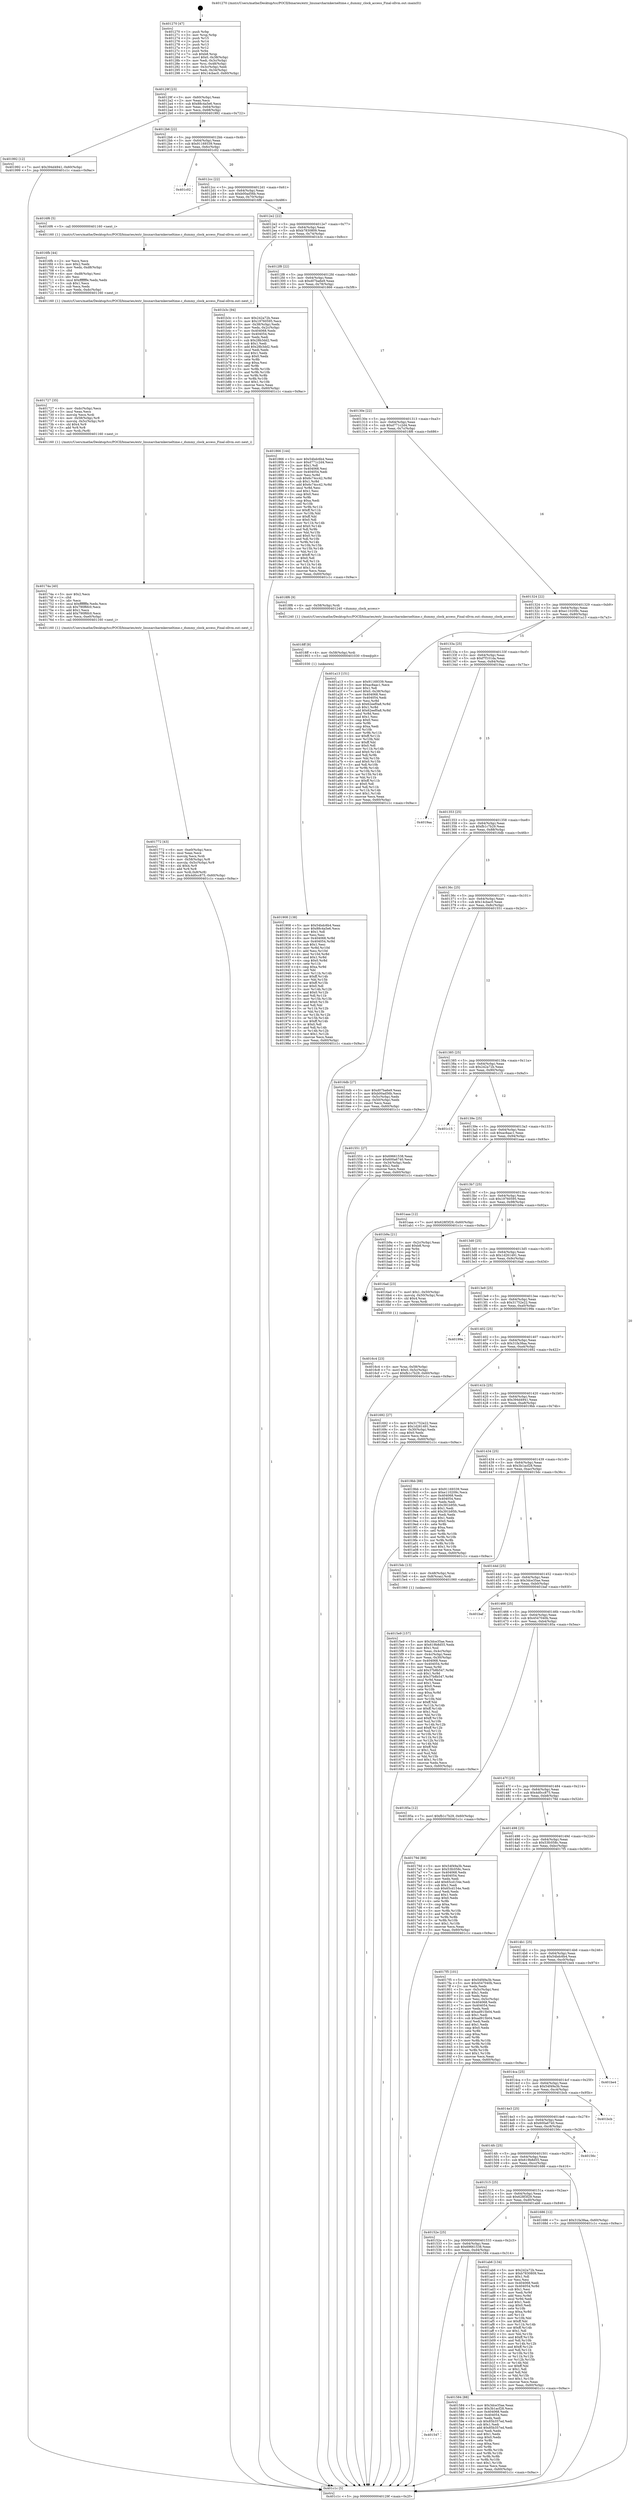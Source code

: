 digraph "0x401270" {
  label = "0x401270 (/mnt/c/Users/mathe/Desktop/tcc/POCII/binaries/extr_linuxarcharmkerneltime.c_dummy_clock_access_Final-ollvm.out::main(0))"
  labelloc = "t"
  node[shape=record]

  Entry [label="",width=0.3,height=0.3,shape=circle,fillcolor=black,style=filled]
  "0x40129f" [label="{
     0x40129f [23]\l
     | [instrs]\l
     &nbsp;&nbsp;0x40129f \<+3\>: mov -0x60(%rbp),%eax\l
     &nbsp;&nbsp;0x4012a2 \<+2\>: mov %eax,%ecx\l
     &nbsp;&nbsp;0x4012a4 \<+6\>: sub $0x88c4a5e6,%ecx\l
     &nbsp;&nbsp;0x4012aa \<+3\>: mov %eax,-0x64(%rbp)\l
     &nbsp;&nbsp;0x4012ad \<+3\>: mov %ecx,-0x68(%rbp)\l
     &nbsp;&nbsp;0x4012b0 \<+6\>: je 0000000000401992 \<main+0x722\>\l
  }"]
  "0x401992" [label="{
     0x401992 [12]\l
     | [instrs]\l
     &nbsp;&nbsp;0x401992 \<+7\>: movl $0x394d4941,-0x60(%rbp)\l
     &nbsp;&nbsp;0x401999 \<+5\>: jmp 0000000000401c1c \<main+0x9ac\>\l
  }"]
  "0x4012b6" [label="{
     0x4012b6 [22]\l
     | [instrs]\l
     &nbsp;&nbsp;0x4012b6 \<+5\>: jmp 00000000004012bb \<main+0x4b\>\l
     &nbsp;&nbsp;0x4012bb \<+3\>: mov -0x64(%rbp),%eax\l
     &nbsp;&nbsp;0x4012be \<+5\>: sub $0x91169339,%eax\l
     &nbsp;&nbsp;0x4012c3 \<+3\>: mov %eax,-0x6c(%rbp)\l
     &nbsp;&nbsp;0x4012c6 \<+6\>: je 0000000000401c02 \<main+0x992\>\l
  }"]
  Exit [label="",width=0.3,height=0.3,shape=circle,fillcolor=black,style=filled,peripheries=2]
  "0x401c02" [label="{
     0x401c02\l
  }", style=dashed]
  "0x4012cc" [label="{
     0x4012cc [22]\l
     | [instrs]\l
     &nbsp;&nbsp;0x4012cc \<+5\>: jmp 00000000004012d1 \<main+0x61\>\l
     &nbsp;&nbsp;0x4012d1 \<+3\>: mov -0x64(%rbp),%eax\l
     &nbsp;&nbsp;0x4012d4 \<+5\>: sub $0xb00ad56b,%eax\l
     &nbsp;&nbsp;0x4012d9 \<+3\>: mov %eax,-0x70(%rbp)\l
     &nbsp;&nbsp;0x4012dc \<+6\>: je 00000000004016f6 \<main+0x486\>\l
  }"]
  "0x401908" [label="{
     0x401908 [138]\l
     | [instrs]\l
     &nbsp;&nbsp;0x401908 \<+5\>: mov $0x54bdc6b4,%eax\l
     &nbsp;&nbsp;0x40190d \<+5\>: mov $0x88c4a5e6,%ecx\l
     &nbsp;&nbsp;0x401912 \<+2\>: mov $0x1,%dl\l
     &nbsp;&nbsp;0x401914 \<+2\>: xor %esi,%esi\l
     &nbsp;&nbsp;0x401916 \<+8\>: mov 0x404068,%r8d\l
     &nbsp;&nbsp;0x40191e \<+8\>: mov 0x404054,%r9d\l
     &nbsp;&nbsp;0x401926 \<+3\>: sub $0x1,%esi\l
     &nbsp;&nbsp;0x401929 \<+3\>: mov %r8d,%r10d\l
     &nbsp;&nbsp;0x40192c \<+3\>: add %esi,%r10d\l
     &nbsp;&nbsp;0x40192f \<+4\>: imul %r10d,%r8d\l
     &nbsp;&nbsp;0x401933 \<+4\>: and $0x1,%r8d\l
     &nbsp;&nbsp;0x401937 \<+4\>: cmp $0x0,%r8d\l
     &nbsp;&nbsp;0x40193b \<+4\>: sete %r11b\l
     &nbsp;&nbsp;0x40193f \<+4\>: cmp $0xa,%r9d\l
     &nbsp;&nbsp;0x401943 \<+3\>: setl %bl\l
     &nbsp;&nbsp;0x401946 \<+3\>: mov %r11b,%r14b\l
     &nbsp;&nbsp;0x401949 \<+4\>: xor $0xff,%r14b\l
     &nbsp;&nbsp;0x40194d \<+3\>: mov %bl,%r15b\l
     &nbsp;&nbsp;0x401950 \<+4\>: xor $0xff,%r15b\l
     &nbsp;&nbsp;0x401954 \<+3\>: xor $0x0,%dl\l
     &nbsp;&nbsp;0x401957 \<+3\>: mov %r14b,%r12b\l
     &nbsp;&nbsp;0x40195a \<+4\>: and $0x0,%r12b\l
     &nbsp;&nbsp;0x40195e \<+3\>: and %dl,%r11b\l
     &nbsp;&nbsp;0x401961 \<+3\>: mov %r15b,%r13b\l
     &nbsp;&nbsp;0x401964 \<+4\>: and $0x0,%r13b\l
     &nbsp;&nbsp;0x401968 \<+2\>: and %dl,%bl\l
     &nbsp;&nbsp;0x40196a \<+3\>: or %r11b,%r12b\l
     &nbsp;&nbsp;0x40196d \<+3\>: or %bl,%r13b\l
     &nbsp;&nbsp;0x401970 \<+3\>: xor %r13b,%r12b\l
     &nbsp;&nbsp;0x401973 \<+3\>: or %r15b,%r14b\l
     &nbsp;&nbsp;0x401976 \<+4\>: xor $0xff,%r14b\l
     &nbsp;&nbsp;0x40197a \<+3\>: or $0x0,%dl\l
     &nbsp;&nbsp;0x40197d \<+3\>: and %dl,%r14b\l
     &nbsp;&nbsp;0x401980 \<+3\>: or %r14b,%r12b\l
     &nbsp;&nbsp;0x401983 \<+4\>: test $0x1,%r12b\l
     &nbsp;&nbsp;0x401987 \<+3\>: cmovne %ecx,%eax\l
     &nbsp;&nbsp;0x40198a \<+3\>: mov %eax,-0x60(%rbp)\l
     &nbsp;&nbsp;0x40198d \<+5\>: jmp 0000000000401c1c \<main+0x9ac\>\l
  }"]
  "0x4016f6" [label="{
     0x4016f6 [5]\l
     | [instrs]\l
     &nbsp;&nbsp;0x4016f6 \<+5\>: call 0000000000401160 \<next_i\>\l
     | [calls]\l
     &nbsp;&nbsp;0x401160 \{1\} (/mnt/c/Users/mathe/Desktop/tcc/POCII/binaries/extr_linuxarcharmkerneltime.c_dummy_clock_access_Final-ollvm.out::next_i)\l
  }"]
  "0x4012e2" [label="{
     0x4012e2 [22]\l
     | [instrs]\l
     &nbsp;&nbsp;0x4012e2 \<+5\>: jmp 00000000004012e7 \<main+0x77\>\l
     &nbsp;&nbsp;0x4012e7 \<+3\>: mov -0x64(%rbp),%eax\l
     &nbsp;&nbsp;0x4012ea \<+5\>: sub $0xb7830809,%eax\l
     &nbsp;&nbsp;0x4012ef \<+3\>: mov %eax,-0x74(%rbp)\l
     &nbsp;&nbsp;0x4012f2 \<+6\>: je 0000000000401b3c \<main+0x8cc\>\l
  }"]
  "0x4018ff" [label="{
     0x4018ff [9]\l
     | [instrs]\l
     &nbsp;&nbsp;0x4018ff \<+4\>: mov -0x58(%rbp),%rdi\l
     &nbsp;&nbsp;0x401903 \<+5\>: call 0000000000401030 \<free@plt\>\l
     | [calls]\l
     &nbsp;&nbsp;0x401030 \{1\} (unknown)\l
  }"]
  "0x401b3c" [label="{
     0x401b3c [94]\l
     | [instrs]\l
     &nbsp;&nbsp;0x401b3c \<+5\>: mov $0x242a72b,%eax\l
     &nbsp;&nbsp;0x401b41 \<+5\>: mov $0x19760595,%ecx\l
     &nbsp;&nbsp;0x401b46 \<+3\>: mov -0x38(%rbp),%edx\l
     &nbsp;&nbsp;0x401b49 \<+3\>: mov %edx,-0x2c(%rbp)\l
     &nbsp;&nbsp;0x401b4c \<+7\>: mov 0x404068,%edx\l
     &nbsp;&nbsp;0x401b53 \<+7\>: mov 0x404054,%esi\l
     &nbsp;&nbsp;0x401b5a \<+2\>: mov %edx,%edi\l
     &nbsp;&nbsp;0x401b5c \<+6\>: sub $0x28b3dd2,%edi\l
     &nbsp;&nbsp;0x401b62 \<+3\>: sub $0x1,%edi\l
     &nbsp;&nbsp;0x401b65 \<+6\>: add $0x28b3dd2,%edi\l
     &nbsp;&nbsp;0x401b6b \<+3\>: imul %edi,%edx\l
     &nbsp;&nbsp;0x401b6e \<+3\>: and $0x1,%edx\l
     &nbsp;&nbsp;0x401b71 \<+3\>: cmp $0x0,%edx\l
     &nbsp;&nbsp;0x401b74 \<+4\>: sete %r8b\l
     &nbsp;&nbsp;0x401b78 \<+3\>: cmp $0xa,%esi\l
     &nbsp;&nbsp;0x401b7b \<+4\>: setl %r9b\l
     &nbsp;&nbsp;0x401b7f \<+3\>: mov %r8b,%r10b\l
     &nbsp;&nbsp;0x401b82 \<+3\>: and %r9b,%r10b\l
     &nbsp;&nbsp;0x401b85 \<+3\>: xor %r9b,%r8b\l
     &nbsp;&nbsp;0x401b88 \<+3\>: or %r8b,%r10b\l
     &nbsp;&nbsp;0x401b8b \<+4\>: test $0x1,%r10b\l
     &nbsp;&nbsp;0x401b8f \<+3\>: cmovne %ecx,%eax\l
     &nbsp;&nbsp;0x401b92 \<+3\>: mov %eax,-0x60(%rbp)\l
     &nbsp;&nbsp;0x401b95 \<+5\>: jmp 0000000000401c1c \<main+0x9ac\>\l
  }"]
  "0x4012f8" [label="{
     0x4012f8 [22]\l
     | [instrs]\l
     &nbsp;&nbsp;0x4012f8 \<+5\>: jmp 00000000004012fd \<main+0x8d\>\l
     &nbsp;&nbsp;0x4012fd \<+3\>: mov -0x64(%rbp),%eax\l
     &nbsp;&nbsp;0x401300 \<+5\>: sub $0xd07ba6e9,%eax\l
     &nbsp;&nbsp;0x401305 \<+3\>: mov %eax,-0x78(%rbp)\l
     &nbsp;&nbsp;0x401308 \<+6\>: je 0000000000401866 \<main+0x5f6\>\l
  }"]
  "0x401772" [label="{
     0x401772 [43]\l
     | [instrs]\l
     &nbsp;&nbsp;0x401772 \<+6\>: mov -0xe0(%rbp),%ecx\l
     &nbsp;&nbsp;0x401778 \<+3\>: imul %eax,%ecx\l
     &nbsp;&nbsp;0x40177b \<+3\>: movslq %ecx,%rdi\l
     &nbsp;&nbsp;0x40177e \<+4\>: mov -0x58(%rbp),%r8\l
     &nbsp;&nbsp;0x401782 \<+4\>: movslq -0x5c(%rbp),%r9\l
     &nbsp;&nbsp;0x401786 \<+4\>: shl $0x4,%r9\l
     &nbsp;&nbsp;0x40178a \<+3\>: add %r9,%r8\l
     &nbsp;&nbsp;0x40178d \<+4\>: mov %rdi,0x8(%r8)\l
     &nbsp;&nbsp;0x401791 \<+7\>: movl $0x4d0cc875,-0x60(%rbp)\l
     &nbsp;&nbsp;0x401798 \<+5\>: jmp 0000000000401c1c \<main+0x9ac\>\l
  }"]
  "0x401866" [label="{
     0x401866 [144]\l
     | [instrs]\l
     &nbsp;&nbsp;0x401866 \<+5\>: mov $0x54bdc6b4,%eax\l
     &nbsp;&nbsp;0x40186b \<+5\>: mov $0xd771c2d4,%ecx\l
     &nbsp;&nbsp;0x401870 \<+2\>: mov $0x1,%dl\l
     &nbsp;&nbsp;0x401872 \<+7\>: mov 0x404068,%esi\l
     &nbsp;&nbsp;0x401879 \<+7\>: mov 0x404054,%edi\l
     &nbsp;&nbsp;0x401880 \<+3\>: mov %esi,%r8d\l
     &nbsp;&nbsp;0x401883 \<+7\>: sub $0x6c74cc42,%r8d\l
     &nbsp;&nbsp;0x40188a \<+4\>: sub $0x1,%r8d\l
     &nbsp;&nbsp;0x40188e \<+7\>: add $0x6c74cc42,%r8d\l
     &nbsp;&nbsp;0x401895 \<+4\>: imul %r8d,%esi\l
     &nbsp;&nbsp;0x401899 \<+3\>: and $0x1,%esi\l
     &nbsp;&nbsp;0x40189c \<+3\>: cmp $0x0,%esi\l
     &nbsp;&nbsp;0x40189f \<+4\>: sete %r9b\l
     &nbsp;&nbsp;0x4018a3 \<+3\>: cmp $0xa,%edi\l
     &nbsp;&nbsp;0x4018a6 \<+4\>: setl %r10b\l
     &nbsp;&nbsp;0x4018aa \<+3\>: mov %r9b,%r11b\l
     &nbsp;&nbsp;0x4018ad \<+4\>: xor $0xff,%r11b\l
     &nbsp;&nbsp;0x4018b1 \<+3\>: mov %r10b,%bl\l
     &nbsp;&nbsp;0x4018b4 \<+3\>: xor $0xff,%bl\l
     &nbsp;&nbsp;0x4018b7 \<+3\>: xor $0x0,%dl\l
     &nbsp;&nbsp;0x4018ba \<+3\>: mov %r11b,%r14b\l
     &nbsp;&nbsp;0x4018bd \<+4\>: and $0x0,%r14b\l
     &nbsp;&nbsp;0x4018c1 \<+3\>: and %dl,%r9b\l
     &nbsp;&nbsp;0x4018c4 \<+3\>: mov %bl,%r15b\l
     &nbsp;&nbsp;0x4018c7 \<+4\>: and $0x0,%r15b\l
     &nbsp;&nbsp;0x4018cb \<+3\>: and %dl,%r10b\l
     &nbsp;&nbsp;0x4018ce \<+3\>: or %r9b,%r14b\l
     &nbsp;&nbsp;0x4018d1 \<+3\>: or %r10b,%r15b\l
     &nbsp;&nbsp;0x4018d4 \<+3\>: xor %r15b,%r14b\l
     &nbsp;&nbsp;0x4018d7 \<+3\>: or %bl,%r11b\l
     &nbsp;&nbsp;0x4018da \<+4\>: xor $0xff,%r11b\l
     &nbsp;&nbsp;0x4018de \<+3\>: or $0x0,%dl\l
     &nbsp;&nbsp;0x4018e1 \<+3\>: and %dl,%r11b\l
     &nbsp;&nbsp;0x4018e4 \<+3\>: or %r11b,%r14b\l
     &nbsp;&nbsp;0x4018e7 \<+4\>: test $0x1,%r14b\l
     &nbsp;&nbsp;0x4018eb \<+3\>: cmovne %ecx,%eax\l
     &nbsp;&nbsp;0x4018ee \<+3\>: mov %eax,-0x60(%rbp)\l
     &nbsp;&nbsp;0x4018f1 \<+5\>: jmp 0000000000401c1c \<main+0x9ac\>\l
  }"]
  "0x40130e" [label="{
     0x40130e [22]\l
     | [instrs]\l
     &nbsp;&nbsp;0x40130e \<+5\>: jmp 0000000000401313 \<main+0xa3\>\l
     &nbsp;&nbsp;0x401313 \<+3\>: mov -0x64(%rbp),%eax\l
     &nbsp;&nbsp;0x401316 \<+5\>: sub $0xd771c2d4,%eax\l
     &nbsp;&nbsp;0x40131b \<+3\>: mov %eax,-0x7c(%rbp)\l
     &nbsp;&nbsp;0x40131e \<+6\>: je 00000000004018f6 \<main+0x686\>\l
  }"]
  "0x40174a" [label="{
     0x40174a [40]\l
     | [instrs]\l
     &nbsp;&nbsp;0x40174a \<+5\>: mov $0x2,%ecx\l
     &nbsp;&nbsp;0x40174f \<+1\>: cltd\l
     &nbsp;&nbsp;0x401750 \<+2\>: idiv %ecx\l
     &nbsp;&nbsp;0x401752 \<+6\>: imul $0xfffffffe,%edx,%ecx\l
     &nbsp;&nbsp;0x401758 \<+6\>: sub $0x790f6fc0,%ecx\l
     &nbsp;&nbsp;0x40175e \<+3\>: add $0x1,%ecx\l
     &nbsp;&nbsp;0x401761 \<+6\>: add $0x790f6fc0,%ecx\l
     &nbsp;&nbsp;0x401767 \<+6\>: mov %ecx,-0xe0(%rbp)\l
     &nbsp;&nbsp;0x40176d \<+5\>: call 0000000000401160 \<next_i\>\l
     | [calls]\l
     &nbsp;&nbsp;0x401160 \{1\} (/mnt/c/Users/mathe/Desktop/tcc/POCII/binaries/extr_linuxarcharmkerneltime.c_dummy_clock_access_Final-ollvm.out::next_i)\l
  }"]
  "0x4018f6" [label="{
     0x4018f6 [9]\l
     | [instrs]\l
     &nbsp;&nbsp;0x4018f6 \<+4\>: mov -0x58(%rbp),%rdi\l
     &nbsp;&nbsp;0x4018fa \<+5\>: call 0000000000401240 \<dummy_clock_access\>\l
     | [calls]\l
     &nbsp;&nbsp;0x401240 \{1\} (/mnt/c/Users/mathe/Desktop/tcc/POCII/binaries/extr_linuxarcharmkerneltime.c_dummy_clock_access_Final-ollvm.out::dummy_clock_access)\l
  }"]
  "0x401324" [label="{
     0x401324 [22]\l
     | [instrs]\l
     &nbsp;&nbsp;0x401324 \<+5\>: jmp 0000000000401329 \<main+0xb9\>\l
     &nbsp;&nbsp;0x401329 \<+3\>: mov -0x64(%rbp),%eax\l
     &nbsp;&nbsp;0x40132c \<+5\>: sub $0xe110209c,%eax\l
     &nbsp;&nbsp;0x401331 \<+3\>: mov %eax,-0x80(%rbp)\l
     &nbsp;&nbsp;0x401334 \<+6\>: je 0000000000401a13 \<main+0x7a3\>\l
  }"]
  "0x401727" [label="{
     0x401727 [35]\l
     | [instrs]\l
     &nbsp;&nbsp;0x401727 \<+6\>: mov -0xdc(%rbp),%ecx\l
     &nbsp;&nbsp;0x40172d \<+3\>: imul %eax,%ecx\l
     &nbsp;&nbsp;0x401730 \<+3\>: movslq %ecx,%rdi\l
     &nbsp;&nbsp;0x401733 \<+4\>: mov -0x58(%rbp),%r8\l
     &nbsp;&nbsp;0x401737 \<+4\>: movslq -0x5c(%rbp),%r9\l
     &nbsp;&nbsp;0x40173b \<+4\>: shl $0x4,%r9\l
     &nbsp;&nbsp;0x40173f \<+3\>: add %r9,%r8\l
     &nbsp;&nbsp;0x401742 \<+3\>: mov %rdi,(%r8)\l
     &nbsp;&nbsp;0x401745 \<+5\>: call 0000000000401160 \<next_i\>\l
     | [calls]\l
     &nbsp;&nbsp;0x401160 \{1\} (/mnt/c/Users/mathe/Desktop/tcc/POCII/binaries/extr_linuxarcharmkerneltime.c_dummy_clock_access_Final-ollvm.out::next_i)\l
  }"]
  "0x401a13" [label="{
     0x401a13 [151]\l
     | [instrs]\l
     &nbsp;&nbsp;0x401a13 \<+5\>: mov $0x91169339,%eax\l
     &nbsp;&nbsp;0x401a18 \<+5\>: mov $0xac8aac1,%ecx\l
     &nbsp;&nbsp;0x401a1d \<+2\>: mov $0x1,%dl\l
     &nbsp;&nbsp;0x401a1f \<+7\>: movl $0x0,-0x38(%rbp)\l
     &nbsp;&nbsp;0x401a26 \<+7\>: mov 0x404068,%esi\l
     &nbsp;&nbsp;0x401a2d \<+7\>: mov 0x404054,%edi\l
     &nbsp;&nbsp;0x401a34 \<+3\>: mov %esi,%r8d\l
     &nbsp;&nbsp;0x401a37 \<+7\>: sub $0x62eef0a8,%r8d\l
     &nbsp;&nbsp;0x401a3e \<+4\>: sub $0x1,%r8d\l
     &nbsp;&nbsp;0x401a42 \<+7\>: add $0x62eef0a8,%r8d\l
     &nbsp;&nbsp;0x401a49 \<+4\>: imul %r8d,%esi\l
     &nbsp;&nbsp;0x401a4d \<+3\>: and $0x1,%esi\l
     &nbsp;&nbsp;0x401a50 \<+3\>: cmp $0x0,%esi\l
     &nbsp;&nbsp;0x401a53 \<+4\>: sete %r9b\l
     &nbsp;&nbsp;0x401a57 \<+3\>: cmp $0xa,%edi\l
     &nbsp;&nbsp;0x401a5a \<+4\>: setl %r10b\l
     &nbsp;&nbsp;0x401a5e \<+3\>: mov %r9b,%r11b\l
     &nbsp;&nbsp;0x401a61 \<+4\>: xor $0xff,%r11b\l
     &nbsp;&nbsp;0x401a65 \<+3\>: mov %r10b,%bl\l
     &nbsp;&nbsp;0x401a68 \<+3\>: xor $0xff,%bl\l
     &nbsp;&nbsp;0x401a6b \<+3\>: xor $0x0,%dl\l
     &nbsp;&nbsp;0x401a6e \<+3\>: mov %r11b,%r14b\l
     &nbsp;&nbsp;0x401a71 \<+4\>: and $0x0,%r14b\l
     &nbsp;&nbsp;0x401a75 \<+3\>: and %dl,%r9b\l
     &nbsp;&nbsp;0x401a78 \<+3\>: mov %bl,%r15b\l
     &nbsp;&nbsp;0x401a7b \<+4\>: and $0x0,%r15b\l
     &nbsp;&nbsp;0x401a7f \<+3\>: and %dl,%r10b\l
     &nbsp;&nbsp;0x401a82 \<+3\>: or %r9b,%r14b\l
     &nbsp;&nbsp;0x401a85 \<+3\>: or %r10b,%r15b\l
     &nbsp;&nbsp;0x401a88 \<+3\>: xor %r15b,%r14b\l
     &nbsp;&nbsp;0x401a8b \<+3\>: or %bl,%r11b\l
     &nbsp;&nbsp;0x401a8e \<+4\>: xor $0xff,%r11b\l
     &nbsp;&nbsp;0x401a92 \<+3\>: or $0x0,%dl\l
     &nbsp;&nbsp;0x401a95 \<+3\>: and %dl,%r11b\l
     &nbsp;&nbsp;0x401a98 \<+3\>: or %r11b,%r14b\l
     &nbsp;&nbsp;0x401a9b \<+4\>: test $0x1,%r14b\l
     &nbsp;&nbsp;0x401a9f \<+3\>: cmovne %ecx,%eax\l
     &nbsp;&nbsp;0x401aa2 \<+3\>: mov %eax,-0x60(%rbp)\l
     &nbsp;&nbsp;0x401aa5 \<+5\>: jmp 0000000000401c1c \<main+0x9ac\>\l
  }"]
  "0x40133a" [label="{
     0x40133a [25]\l
     | [instrs]\l
     &nbsp;&nbsp;0x40133a \<+5\>: jmp 000000000040133f \<main+0xcf\>\l
     &nbsp;&nbsp;0x40133f \<+3\>: mov -0x64(%rbp),%eax\l
     &nbsp;&nbsp;0x401342 \<+5\>: sub $0xf7f101da,%eax\l
     &nbsp;&nbsp;0x401347 \<+6\>: mov %eax,-0x84(%rbp)\l
     &nbsp;&nbsp;0x40134d \<+6\>: je 00000000004019aa \<main+0x73a\>\l
  }"]
  "0x4016fb" [label="{
     0x4016fb [44]\l
     | [instrs]\l
     &nbsp;&nbsp;0x4016fb \<+2\>: xor %ecx,%ecx\l
     &nbsp;&nbsp;0x4016fd \<+5\>: mov $0x2,%edx\l
     &nbsp;&nbsp;0x401702 \<+6\>: mov %edx,-0xd8(%rbp)\l
     &nbsp;&nbsp;0x401708 \<+1\>: cltd\l
     &nbsp;&nbsp;0x401709 \<+6\>: mov -0xd8(%rbp),%esi\l
     &nbsp;&nbsp;0x40170f \<+2\>: idiv %esi\l
     &nbsp;&nbsp;0x401711 \<+6\>: imul $0xfffffffe,%edx,%edx\l
     &nbsp;&nbsp;0x401717 \<+3\>: sub $0x1,%ecx\l
     &nbsp;&nbsp;0x40171a \<+2\>: sub %ecx,%edx\l
     &nbsp;&nbsp;0x40171c \<+6\>: mov %edx,-0xdc(%rbp)\l
     &nbsp;&nbsp;0x401722 \<+5\>: call 0000000000401160 \<next_i\>\l
     | [calls]\l
     &nbsp;&nbsp;0x401160 \{1\} (/mnt/c/Users/mathe/Desktop/tcc/POCII/binaries/extr_linuxarcharmkerneltime.c_dummy_clock_access_Final-ollvm.out::next_i)\l
  }"]
  "0x4019aa" [label="{
     0x4019aa\l
  }", style=dashed]
  "0x401353" [label="{
     0x401353 [25]\l
     | [instrs]\l
     &nbsp;&nbsp;0x401353 \<+5\>: jmp 0000000000401358 \<main+0xe8\>\l
     &nbsp;&nbsp;0x401358 \<+3\>: mov -0x64(%rbp),%eax\l
     &nbsp;&nbsp;0x40135b \<+5\>: sub $0xfb1c7b29,%eax\l
     &nbsp;&nbsp;0x401360 \<+6\>: mov %eax,-0x88(%rbp)\l
     &nbsp;&nbsp;0x401366 \<+6\>: je 00000000004016db \<main+0x46b\>\l
  }"]
  "0x4016c4" [label="{
     0x4016c4 [23]\l
     | [instrs]\l
     &nbsp;&nbsp;0x4016c4 \<+4\>: mov %rax,-0x58(%rbp)\l
     &nbsp;&nbsp;0x4016c8 \<+7\>: movl $0x0,-0x5c(%rbp)\l
     &nbsp;&nbsp;0x4016cf \<+7\>: movl $0xfb1c7b29,-0x60(%rbp)\l
     &nbsp;&nbsp;0x4016d6 \<+5\>: jmp 0000000000401c1c \<main+0x9ac\>\l
  }"]
  "0x4016db" [label="{
     0x4016db [27]\l
     | [instrs]\l
     &nbsp;&nbsp;0x4016db \<+5\>: mov $0xd07ba6e9,%eax\l
     &nbsp;&nbsp;0x4016e0 \<+5\>: mov $0xb00ad56b,%ecx\l
     &nbsp;&nbsp;0x4016e5 \<+3\>: mov -0x5c(%rbp),%edx\l
     &nbsp;&nbsp;0x4016e8 \<+3\>: cmp -0x50(%rbp),%edx\l
     &nbsp;&nbsp;0x4016eb \<+3\>: cmovl %ecx,%eax\l
     &nbsp;&nbsp;0x4016ee \<+3\>: mov %eax,-0x60(%rbp)\l
     &nbsp;&nbsp;0x4016f1 \<+5\>: jmp 0000000000401c1c \<main+0x9ac\>\l
  }"]
  "0x40136c" [label="{
     0x40136c [25]\l
     | [instrs]\l
     &nbsp;&nbsp;0x40136c \<+5\>: jmp 0000000000401371 \<main+0x101\>\l
     &nbsp;&nbsp;0x401371 \<+3\>: mov -0x64(%rbp),%eax\l
     &nbsp;&nbsp;0x401374 \<+5\>: sub $0x14cbac0,%eax\l
     &nbsp;&nbsp;0x401379 \<+6\>: mov %eax,-0x8c(%rbp)\l
     &nbsp;&nbsp;0x40137f \<+6\>: je 0000000000401551 \<main+0x2e1\>\l
  }"]
  "0x4015e9" [label="{
     0x4015e9 [157]\l
     | [instrs]\l
     &nbsp;&nbsp;0x4015e9 \<+5\>: mov $0x3dce35ae,%ecx\l
     &nbsp;&nbsp;0x4015ee \<+5\>: mov $0x619b8d55,%edx\l
     &nbsp;&nbsp;0x4015f3 \<+3\>: mov $0x1,%sil\l
     &nbsp;&nbsp;0x4015f6 \<+3\>: mov %eax,-0x4c(%rbp)\l
     &nbsp;&nbsp;0x4015f9 \<+3\>: mov -0x4c(%rbp),%eax\l
     &nbsp;&nbsp;0x4015fc \<+3\>: mov %eax,-0x30(%rbp)\l
     &nbsp;&nbsp;0x4015ff \<+7\>: mov 0x404068,%eax\l
     &nbsp;&nbsp;0x401606 \<+8\>: mov 0x404054,%r8d\l
     &nbsp;&nbsp;0x40160e \<+3\>: mov %eax,%r9d\l
     &nbsp;&nbsp;0x401611 \<+7\>: add $0x37b8b547,%r9d\l
     &nbsp;&nbsp;0x401618 \<+4\>: sub $0x1,%r9d\l
     &nbsp;&nbsp;0x40161c \<+7\>: sub $0x37b8b547,%r9d\l
     &nbsp;&nbsp;0x401623 \<+4\>: imul %r9d,%eax\l
     &nbsp;&nbsp;0x401627 \<+3\>: and $0x1,%eax\l
     &nbsp;&nbsp;0x40162a \<+3\>: cmp $0x0,%eax\l
     &nbsp;&nbsp;0x40162d \<+4\>: sete %r10b\l
     &nbsp;&nbsp;0x401631 \<+4\>: cmp $0xa,%r8d\l
     &nbsp;&nbsp;0x401635 \<+4\>: setl %r11b\l
     &nbsp;&nbsp;0x401639 \<+3\>: mov %r10b,%bl\l
     &nbsp;&nbsp;0x40163c \<+3\>: xor $0xff,%bl\l
     &nbsp;&nbsp;0x40163f \<+3\>: mov %r11b,%r14b\l
     &nbsp;&nbsp;0x401642 \<+4\>: xor $0xff,%r14b\l
     &nbsp;&nbsp;0x401646 \<+4\>: xor $0x1,%sil\l
     &nbsp;&nbsp;0x40164a \<+3\>: mov %bl,%r15b\l
     &nbsp;&nbsp;0x40164d \<+4\>: and $0xff,%r15b\l
     &nbsp;&nbsp;0x401651 \<+3\>: and %sil,%r10b\l
     &nbsp;&nbsp;0x401654 \<+3\>: mov %r14b,%r12b\l
     &nbsp;&nbsp;0x401657 \<+4\>: and $0xff,%r12b\l
     &nbsp;&nbsp;0x40165b \<+3\>: and %sil,%r11b\l
     &nbsp;&nbsp;0x40165e \<+3\>: or %r10b,%r15b\l
     &nbsp;&nbsp;0x401661 \<+3\>: or %r11b,%r12b\l
     &nbsp;&nbsp;0x401664 \<+3\>: xor %r12b,%r15b\l
     &nbsp;&nbsp;0x401667 \<+3\>: or %r14b,%bl\l
     &nbsp;&nbsp;0x40166a \<+3\>: xor $0xff,%bl\l
     &nbsp;&nbsp;0x40166d \<+4\>: or $0x1,%sil\l
     &nbsp;&nbsp;0x401671 \<+3\>: and %sil,%bl\l
     &nbsp;&nbsp;0x401674 \<+3\>: or %bl,%r15b\l
     &nbsp;&nbsp;0x401677 \<+4\>: test $0x1,%r15b\l
     &nbsp;&nbsp;0x40167b \<+3\>: cmovne %edx,%ecx\l
     &nbsp;&nbsp;0x40167e \<+3\>: mov %ecx,-0x60(%rbp)\l
     &nbsp;&nbsp;0x401681 \<+5\>: jmp 0000000000401c1c \<main+0x9ac\>\l
  }"]
  "0x401551" [label="{
     0x401551 [27]\l
     | [instrs]\l
     &nbsp;&nbsp;0x401551 \<+5\>: mov $0x69661538,%eax\l
     &nbsp;&nbsp;0x401556 \<+5\>: mov $0x600a6740,%ecx\l
     &nbsp;&nbsp;0x40155b \<+3\>: mov -0x34(%rbp),%edx\l
     &nbsp;&nbsp;0x40155e \<+3\>: cmp $0x2,%edx\l
     &nbsp;&nbsp;0x401561 \<+3\>: cmovne %ecx,%eax\l
     &nbsp;&nbsp;0x401564 \<+3\>: mov %eax,-0x60(%rbp)\l
     &nbsp;&nbsp;0x401567 \<+5\>: jmp 0000000000401c1c \<main+0x9ac\>\l
  }"]
  "0x401385" [label="{
     0x401385 [25]\l
     | [instrs]\l
     &nbsp;&nbsp;0x401385 \<+5\>: jmp 000000000040138a \<main+0x11a\>\l
     &nbsp;&nbsp;0x40138a \<+3\>: mov -0x64(%rbp),%eax\l
     &nbsp;&nbsp;0x40138d \<+5\>: sub $0x242a72b,%eax\l
     &nbsp;&nbsp;0x401392 \<+6\>: mov %eax,-0x90(%rbp)\l
     &nbsp;&nbsp;0x401398 \<+6\>: je 0000000000401c15 \<main+0x9a5\>\l
  }"]
  "0x401c1c" [label="{
     0x401c1c [5]\l
     | [instrs]\l
     &nbsp;&nbsp;0x401c1c \<+5\>: jmp 000000000040129f \<main+0x2f\>\l
  }"]
  "0x401270" [label="{
     0x401270 [47]\l
     | [instrs]\l
     &nbsp;&nbsp;0x401270 \<+1\>: push %rbp\l
     &nbsp;&nbsp;0x401271 \<+3\>: mov %rsp,%rbp\l
     &nbsp;&nbsp;0x401274 \<+2\>: push %r15\l
     &nbsp;&nbsp;0x401276 \<+2\>: push %r14\l
     &nbsp;&nbsp;0x401278 \<+2\>: push %r13\l
     &nbsp;&nbsp;0x40127a \<+2\>: push %r12\l
     &nbsp;&nbsp;0x40127c \<+1\>: push %rbx\l
     &nbsp;&nbsp;0x40127d \<+7\>: sub $0xb8,%rsp\l
     &nbsp;&nbsp;0x401284 \<+7\>: movl $0x0,-0x38(%rbp)\l
     &nbsp;&nbsp;0x40128b \<+3\>: mov %edi,-0x3c(%rbp)\l
     &nbsp;&nbsp;0x40128e \<+4\>: mov %rsi,-0x48(%rbp)\l
     &nbsp;&nbsp;0x401292 \<+3\>: mov -0x3c(%rbp),%edi\l
     &nbsp;&nbsp;0x401295 \<+3\>: mov %edi,-0x34(%rbp)\l
     &nbsp;&nbsp;0x401298 \<+7\>: movl $0x14cbac0,-0x60(%rbp)\l
  }"]
  "0x401547" [label="{
     0x401547\l
  }", style=dashed]
  "0x401c15" [label="{
     0x401c15\l
  }", style=dashed]
  "0x40139e" [label="{
     0x40139e [25]\l
     | [instrs]\l
     &nbsp;&nbsp;0x40139e \<+5\>: jmp 00000000004013a3 \<main+0x133\>\l
     &nbsp;&nbsp;0x4013a3 \<+3\>: mov -0x64(%rbp),%eax\l
     &nbsp;&nbsp;0x4013a6 \<+5\>: sub $0xac8aac1,%eax\l
     &nbsp;&nbsp;0x4013ab \<+6\>: mov %eax,-0x94(%rbp)\l
     &nbsp;&nbsp;0x4013b1 \<+6\>: je 0000000000401aaa \<main+0x83a\>\l
  }"]
  "0x401584" [label="{
     0x401584 [88]\l
     | [instrs]\l
     &nbsp;&nbsp;0x401584 \<+5\>: mov $0x3dce35ae,%eax\l
     &nbsp;&nbsp;0x401589 \<+5\>: mov $0x3b1acf28,%ecx\l
     &nbsp;&nbsp;0x40158e \<+7\>: mov 0x404068,%edx\l
     &nbsp;&nbsp;0x401595 \<+7\>: mov 0x404054,%esi\l
     &nbsp;&nbsp;0x40159c \<+2\>: mov %edx,%edi\l
     &nbsp;&nbsp;0x40159e \<+6\>: sub $0x85b357ed,%edi\l
     &nbsp;&nbsp;0x4015a4 \<+3\>: sub $0x1,%edi\l
     &nbsp;&nbsp;0x4015a7 \<+6\>: add $0x85b357ed,%edi\l
     &nbsp;&nbsp;0x4015ad \<+3\>: imul %edi,%edx\l
     &nbsp;&nbsp;0x4015b0 \<+3\>: and $0x1,%edx\l
     &nbsp;&nbsp;0x4015b3 \<+3\>: cmp $0x0,%edx\l
     &nbsp;&nbsp;0x4015b6 \<+4\>: sete %r8b\l
     &nbsp;&nbsp;0x4015ba \<+3\>: cmp $0xa,%esi\l
     &nbsp;&nbsp;0x4015bd \<+4\>: setl %r9b\l
     &nbsp;&nbsp;0x4015c1 \<+3\>: mov %r8b,%r10b\l
     &nbsp;&nbsp;0x4015c4 \<+3\>: and %r9b,%r10b\l
     &nbsp;&nbsp;0x4015c7 \<+3\>: xor %r9b,%r8b\l
     &nbsp;&nbsp;0x4015ca \<+3\>: or %r8b,%r10b\l
     &nbsp;&nbsp;0x4015cd \<+4\>: test $0x1,%r10b\l
     &nbsp;&nbsp;0x4015d1 \<+3\>: cmovne %ecx,%eax\l
     &nbsp;&nbsp;0x4015d4 \<+3\>: mov %eax,-0x60(%rbp)\l
     &nbsp;&nbsp;0x4015d7 \<+5\>: jmp 0000000000401c1c \<main+0x9ac\>\l
  }"]
  "0x401aaa" [label="{
     0x401aaa [12]\l
     | [instrs]\l
     &nbsp;&nbsp;0x401aaa \<+7\>: movl $0x628f3f29,-0x60(%rbp)\l
     &nbsp;&nbsp;0x401ab1 \<+5\>: jmp 0000000000401c1c \<main+0x9ac\>\l
  }"]
  "0x4013b7" [label="{
     0x4013b7 [25]\l
     | [instrs]\l
     &nbsp;&nbsp;0x4013b7 \<+5\>: jmp 00000000004013bc \<main+0x14c\>\l
     &nbsp;&nbsp;0x4013bc \<+3\>: mov -0x64(%rbp),%eax\l
     &nbsp;&nbsp;0x4013bf \<+5\>: sub $0x19760595,%eax\l
     &nbsp;&nbsp;0x4013c4 \<+6\>: mov %eax,-0x98(%rbp)\l
     &nbsp;&nbsp;0x4013ca \<+6\>: je 0000000000401b9a \<main+0x92a\>\l
  }"]
  "0x40152e" [label="{
     0x40152e [25]\l
     | [instrs]\l
     &nbsp;&nbsp;0x40152e \<+5\>: jmp 0000000000401533 \<main+0x2c3\>\l
     &nbsp;&nbsp;0x401533 \<+3\>: mov -0x64(%rbp),%eax\l
     &nbsp;&nbsp;0x401536 \<+5\>: sub $0x69661538,%eax\l
     &nbsp;&nbsp;0x40153b \<+6\>: mov %eax,-0xd4(%rbp)\l
     &nbsp;&nbsp;0x401541 \<+6\>: je 0000000000401584 \<main+0x314\>\l
  }"]
  "0x401b9a" [label="{
     0x401b9a [21]\l
     | [instrs]\l
     &nbsp;&nbsp;0x401b9a \<+3\>: mov -0x2c(%rbp),%eax\l
     &nbsp;&nbsp;0x401b9d \<+7\>: add $0xb8,%rsp\l
     &nbsp;&nbsp;0x401ba4 \<+1\>: pop %rbx\l
     &nbsp;&nbsp;0x401ba5 \<+2\>: pop %r12\l
     &nbsp;&nbsp;0x401ba7 \<+2\>: pop %r13\l
     &nbsp;&nbsp;0x401ba9 \<+2\>: pop %r14\l
     &nbsp;&nbsp;0x401bab \<+2\>: pop %r15\l
     &nbsp;&nbsp;0x401bad \<+1\>: pop %rbp\l
     &nbsp;&nbsp;0x401bae \<+1\>: ret\l
  }"]
  "0x4013d0" [label="{
     0x4013d0 [25]\l
     | [instrs]\l
     &nbsp;&nbsp;0x4013d0 \<+5\>: jmp 00000000004013d5 \<main+0x165\>\l
     &nbsp;&nbsp;0x4013d5 \<+3\>: mov -0x64(%rbp),%eax\l
     &nbsp;&nbsp;0x4013d8 \<+5\>: sub $0x1d261491,%eax\l
     &nbsp;&nbsp;0x4013dd \<+6\>: mov %eax,-0x9c(%rbp)\l
     &nbsp;&nbsp;0x4013e3 \<+6\>: je 00000000004016ad \<main+0x43d\>\l
  }"]
  "0x401ab6" [label="{
     0x401ab6 [134]\l
     | [instrs]\l
     &nbsp;&nbsp;0x401ab6 \<+5\>: mov $0x242a72b,%eax\l
     &nbsp;&nbsp;0x401abb \<+5\>: mov $0xb7830809,%ecx\l
     &nbsp;&nbsp;0x401ac0 \<+2\>: mov $0x1,%dl\l
     &nbsp;&nbsp;0x401ac2 \<+2\>: xor %esi,%esi\l
     &nbsp;&nbsp;0x401ac4 \<+7\>: mov 0x404068,%edi\l
     &nbsp;&nbsp;0x401acb \<+8\>: mov 0x404054,%r8d\l
     &nbsp;&nbsp;0x401ad3 \<+3\>: sub $0x1,%esi\l
     &nbsp;&nbsp;0x401ad6 \<+3\>: mov %edi,%r9d\l
     &nbsp;&nbsp;0x401ad9 \<+3\>: add %esi,%r9d\l
     &nbsp;&nbsp;0x401adc \<+4\>: imul %r9d,%edi\l
     &nbsp;&nbsp;0x401ae0 \<+3\>: and $0x1,%edi\l
     &nbsp;&nbsp;0x401ae3 \<+3\>: cmp $0x0,%edi\l
     &nbsp;&nbsp;0x401ae6 \<+4\>: sete %r10b\l
     &nbsp;&nbsp;0x401aea \<+4\>: cmp $0xa,%r8d\l
     &nbsp;&nbsp;0x401aee \<+4\>: setl %r11b\l
     &nbsp;&nbsp;0x401af2 \<+3\>: mov %r10b,%bl\l
     &nbsp;&nbsp;0x401af5 \<+3\>: xor $0xff,%bl\l
     &nbsp;&nbsp;0x401af8 \<+3\>: mov %r11b,%r14b\l
     &nbsp;&nbsp;0x401afb \<+4\>: xor $0xff,%r14b\l
     &nbsp;&nbsp;0x401aff \<+3\>: xor $0x1,%dl\l
     &nbsp;&nbsp;0x401b02 \<+3\>: mov %bl,%r15b\l
     &nbsp;&nbsp;0x401b05 \<+4\>: and $0xff,%r15b\l
     &nbsp;&nbsp;0x401b09 \<+3\>: and %dl,%r10b\l
     &nbsp;&nbsp;0x401b0c \<+3\>: mov %r14b,%r12b\l
     &nbsp;&nbsp;0x401b0f \<+4\>: and $0xff,%r12b\l
     &nbsp;&nbsp;0x401b13 \<+3\>: and %dl,%r11b\l
     &nbsp;&nbsp;0x401b16 \<+3\>: or %r10b,%r15b\l
     &nbsp;&nbsp;0x401b19 \<+3\>: or %r11b,%r12b\l
     &nbsp;&nbsp;0x401b1c \<+3\>: xor %r12b,%r15b\l
     &nbsp;&nbsp;0x401b1f \<+3\>: or %r14b,%bl\l
     &nbsp;&nbsp;0x401b22 \<+3\>: xor $0xff,%bl\l
     &nbsp;&nbsp;0x401b25 \<+3\>: or $0x1,%dl\l
     &nbsp;&nbsp;0x401b28 \<+2\>: and %dl,%bl\l
     &nbsp;&nbsp;0x401b2a \<+3\>: or %bl,%r15b\l
     &nbsp;&nbsp;0x401b2d \<+4\>: test $0x1,%r15b\l
     &nbsp;&nbsp;0x401b31 \<+3\>: cmovne %ecx,%eax\l
     &nbsp;&nbsp;0x401b34 \<+3\>: mov %eax,-0x60(%rbp)\l
     &nbsp;&nbsp;0x401b37 \<+5\>: jmp 0000000000401c1c \<main+0x9ac\>\l
  }"]
  "0x4016ad" [label="{
     0x4016ad [23]\l
     | [instrs]\l
     &nbsp;&nbsp;0x4016ad \<+7\>: movl $0x1,-0x50(%rbp)\l
     &nbsp;&nbsp;0x4016b4 \<+4\>: movslq -0x50(%rbp),%rax\l
     &nbsp;&nbsp;0x4016b8 \<+4\>: shl $0x4,%rax\l
     &nbsp;&nbsp;0x4016bc \<+3\>: mov %rax,%rdi\l
     &nbsp;&nbsp;0x4016bf \<+5\>: call 0000000000401050 \<malloc@plt\>\l
     | [calls]\l
     &nbsp;&nbsp;0x401050 \{1\} (unknown)\l
  }"]
  "0x4013e9" [label="{
     0x4013e9 [25]\l
     | [instrs]\l
     &nbsp;&nbsp;0x4013e9 \<+5\>: jmp 00000000004013ee \<main+0x17e\>\l
     &nbsp;&nbsp;0x4013ee \<+3\>: mov -0x64(%rbp),%eax\l
     &nbsp;&nbsp;0x4013f1 \<+5\>: sub $0x31752e22,%eax\l
     &nbsp;&nbsp;0x4013f6 \<+6\>: mov %eax,-0xa0(%rbp)\l
     &nbsp;&nbsp;0x4013fc \<+6\>: je 000000000040199e \<main+0x72e\>\l
  }"]
  "0x401515" [label="{
     0x401515 [25]\l
     | [instrs]\l
     &nbsp;&nbsp;0x401515 \<+5\>: jmp 000000000040151a \<main+0x2aa\>\l
     &nbsp;&nbsp;0x40151a \<+3\>: mov -0x64(%rbp),%eax\l
     &nbsp;&nbsp;0x40151d \<+5\>: sub $0x628f3f29,%eax\l
     &nbsp;&nbsp;0x401522 \<+6\>: mov %eax,-0xd0(%rbp)\l
     &nbsp;&nbsp;0x401528 \<+6\>: je 0000000000401ab6 \<main+0x846\>\l
  }"]
  "0x40199e" [label="{
     0x40199e\l
  }", style=dashed]
  "0x401402" [label="{
     0x401402 [25]\l
     | [instrs]\l
     &nbsp;&nbsp;0x401402 \<+5\>: jmp 0000000000401407 \<main+0x197\>\l
     &nbsp;&nbsp;0x401407 \<+3\>: mov -0x64(%rbp),%eax\l
     &nbsp;&nbsp;0x40140a \<+5\>: sub $0x31fa38aa,%eax\l
     &nbsp;&nbsp;0x40140f \<+6\>: mov %eax,-0xa4(%rbp)\l
     &nbsp;&nbsp;0x401415 \<+6\>: je 0000000000401692 \<main+0x422\>\l
  }"]
  "0x401686" [label="{
     0x401686 [12]\l
     | [instrs]\l
     &nbsp;&nbsp;0x401686 \<+7\>: movl $0x31fa38aa,-0x60(%rbp)\l
     &nbsp;&nbsp;0x40168d \<+5\>: jmp 0000000000401c1c \<main+0x9ac\>\l
  }"]
  "0x401692" [label="{
     0x401692 [27]\l
     | [instrs]\l
     &nbsp;&nbsp;0x401692 \<+5\>: mov $0x31752e22,%eax\l
     &nbsp;&nbsp;0x401697 \<+5\>: mov $0x1d261491,%ecx\l
     &nbsp;&nbsp;0x40169c \<+3\>: mov -0x30(%rbp),%edx\l
     &nbsp;&nbsp;0x40169f \<+3\>: cmp $0x0,%edx\l
     &nbsp;&nbsp;0x4016a2 \<+3\>: cmove %ecx,%eax\l
     &nbsp;&nbsp;0x4016a5 \<+3\>: mov %eax,-0x60(%rbp)\l
     &nbsp;&nbsp;0x4016a8 \<+5\>: jmp 0000000000401c1c \<main+0x9ac\>\l
  }"]
  "0x40141b" [label="{
     0x40141b [25]\l
     | [instrs]\l
     &nbsp;&nbsp;0x40141b \<+5\>: jmp 0000000000401420 \<main+0x1b0\>\l
     &nbsp;&nbsp;0x401420 \<+3\>: mov -0x64(%rbp),%eax\l
     &nbsp;&nbsp;0x401423 \<+5\>: sub $0x394d4941,%eax\l
     &nbsp;&nbsp;0x401428 \<+6\>: mov %eax,-0xa8(%rbp)\l
     &nbsp;&nbsp;0x40142e \<+6\>: je 00000000004019bb \<main+0x74b\>\l
  }"]
  "0x4014fc" [label="{
     0x4014fc [25]\l
     | [instrs]\l
     &nbsp;&nbsp;0x4014fc \<+5\>: jmp 0000000000401501 \<main+0x291\>\l
     &nbsp;&nbsp;0x401501 \<+3\>: mov -0x64(%rbp),%eax\l
     &nbsp;&nbsp;0x401504 \<+5\>: sub $0x619b8d55,%eax\l
     &nbsp;&nbsp;0x401509 \<+6\>: mov %eax,-0xcc(%rbp)\l
     &nbsp;&nbsp;0x40150f \<+6\>: je 0000000000401686 \<main+0x416\>\l
  }"]
  "0x4019bb" [label="{
     0x4019bb [88]\l
     | [instrs]\l
     &nbsp;&nbsp;0x4019bb \<+5\>: mov $0x91169339,%eax\l
     &nbsp;&nbsp;0x4019c0 \<+5\>: mov $0xe110209c,%ecx\l
     &nbsp;&nbsp;0x4019c5 \<+7\>: mov 0x404068,%edx\l
     &nbsp;&nbsp;0x4019cc \<+7\>: mov 0x404054,%esi\l
     &nbsp;&nbsp;0x4019d3 \<+2\>: mov %edx,%edi\l
     &nbsp;&nbsp;0x4019d5 \<+6\>: sub $0x391b95fc,%edi\l
     &nbsp;&nbsp;0x4019db \<+3\>: sub $0x1,%edi\l
     &nbsp;&nbsp;0x4019de \<+6\>: add $0x391b95fc,%edi\l
     &nbsp;&nbsp;0x4019e4 \<+3\>: imul %edi,%edx\l
     &nbsp;&nbsp;0x4019e7 \<+3\>: and $0x1,%edx\l
     &nbsp;&nbsp;0x4019ea \<+3\>: cmp $0x0,%edx\l
     &nbsp;&nbsp;0x4019ed \<+4\>: sete %r8b\l
     &nbsp;&nbsp;0x4019f1 \<+3\>: cmp $0xa,%esi\l
     &nbsp;&nbsp;0x4019f4 \<+4\>: setl %r9b\l
     &nbsp;&nbsp;0x4019f8 \<+3\>: mov %r8b,%r10b\l
     &nbsp;&nbsp;0x4019fb \<+3\>: and %r9b,%r10b\l
     &nbsp;&nbsp;0x4019fe \<+3\>: xor %r9b,%r8b\l
     &nbsp;&nbsp;0x401a01 \<+3\>: or %r8b,%r10b\l
     &nbsp;&nbsp;0x401a04 \<+4\>: test $0x1,%r10b\l
     &nbsp;&nbsp;0x401a08 \<+3\>: cmovne %ecx,%eax\l
     &nbsp;&nbsp;0x401a0b \<+3\>: mov %eax,-0x60(%rbp)\l
     &nbsp;&nbsp;0x401a0e \<+5\>: jmp 0000000000401c1c \<main+0x9ac\>\l
  }"]
  "0x401434" [label="{
     0x401434 [25]\l
     | [instrs]\l
     &nbsp;&nbsp;0x401434 \<+5\>: jmp 0000000000401439 \<main+0x1c9\>\l
     &nbsp;&nbsp;0x401439 \<+3\>: mov -0x64(%rbp),%eax\l
     &nbsp;&nbsp;0x40143c \<+5\>: sub $0x3b1acf28,%eax\l
     &nbsp;&nbsp;0x401441 \<+6\>: mov %eax,-0xac(%rbp)\l
     &nbsp;&nbsp;0x401447 \<+6\>: je 00000000004015dc \<main+0x36c\>\l
  }"]
  "0x40156c" [label="{
     0x40156c\l
  }", style=dashed]
  "0x4015dc" [label="{
     0x4015dc [13]\l
     | [instrs]\l
     &nbsp;&nbsp;0x4015dc \<+4\>: mov -0x48(%rbp),%rax\l
     &nbsp;&nbsp;0x4015e0 \<+4\>: mov 0x8(%rax),%rdi\l
     &nbsp;&nbsp;0x4015e4 \<+5\>: call 0000000000401060 \<atoi@plt\>\l
     | [calls]\l
     &nbsp;&nbsp;0x401060 \{1\} (unknown)\l
  }"]
  "0x40144d" [label="{
     0x40144d [25]\l
     | [instrs]\l
     &nbsp;&nbsp;0x40144d \<+5\>: jmp 0000000000401452 \<main+0x1e2\>\l
     &nbsp;&nbsp;0x401452 \<+3\>: mov -0x64(%rbp),%eax\l
     &nbsp;&nbsp;0x401455 \<+5\>: sub $0x3dce35ae,%eax\l
     &nbsp;&nbsp;0x40145a \<+6\>: mov %eax,-0xb0(%rbp)\l
     &nbsp;&nbsp;0x401460 \<+6\>: je 0000000000401baf \<main+0x93f\>\l
  }"]
  "0x4014e3" [label="{
     0x4014e3 [25]\l
     | [instrs]\l
     &nbsp;&nbsp;0x4014e3 \<+5\>: jmp 00000000004014e8 \<main+0x278\>\l
     &nbsp;&nbsp;0x4014e8 \<+3\>: mov -0x64(%rbp),%eax\l
     &nbsp;&nbsp;0x4014eb \<+5\>: sub $0x600a6740,%eax\l
     &nbsp;&nbsp;0x4014f0 \<+6\>: mov %eax,-0xc8(%rbp)\l
     &nbsp;&nbsp;0x4014f6 \<+6\>: je 000000000040156c \<main+0x2fc\>\l
  }"]
  "0x401baf" [label="{
     0x401baf\l
  }", style=dashed]
  "0x401466" [label="{
     0x401466 [25]\l
     | [instrs]\l
     &nbsp;&nbsp;0x401466 \<+5\>: jmp 000000000040146b \<main+0x1fb\>\l
     &nbsp;&nbsp;0x40146b \<+3\>: mov -0x64(%rbp),%eax\l
     &nbsp;&nbsp;0x40146e \<+5\>: sub $0x4547040b,%eax\l
     &nbsp;&nbsp;0x401473 \<+6\>: mov %eax,-0xb4(%rbp)\l
     &nbsp;&nbsp;0x401479 \<+6\>: je 000000000040185a \<main+0x5ea\>\l
  }"]
  "0x401bcb" [label="{
     0x401bcb\l
  }", style=dashed]
  "0x40185a" [label="{
     0x40185a [12]\l
     | [instrs]\l
     &nbsp;&nbsp;0x40185a \<+7\>: movl $0xfb1c7b29,-0x60(%rbp)\l
     &nbsp;&nbsp;0x401861 \<+5\>: jmp 0000000000401c1c \<main+0x9ac\>\l
  }"]
  "0x40147f" [label="{
     0x40147f [25]\l
     | [instrs]\l
     &nbsp;&nbsp;0x40147f \<+5\>: jmp 0000000000401484 \<main+0x214\>\l
     &nbsp;&nbsp;0x401484 \<+3\>: mov -0x64(%rbp),%eax\l
     &nbsp;&nbsp;0x401487 \<+5\>: sub $0x4d0cc875,%eax\l
     &nbsp;&nbsp;0x40148c \<+6\>: mov %eax,-0xb8(%rbp)\l
     &nbsp;&nbsp;0x401492 \<+6\>: je 000000000040179d \<main+0x52d\>\l
  }"]
  "0x4014ca" [label="{
     0x4014ca [25]\l
     | [instrs]\l
     &nbsp;&nbsp;0x4014ca \<+5\>: jmp 00000000004014cf \<main+0x25f\>\l
     &nbsp;&nbsp;0x4014cf \<+3\>: mov -0x64(%rbp),%eax\l
     &nbsp;&nbsp;0x4014d2 \<+5\>: sub $0x54f49a3b,%eax\l
     &nbsp;&nbsp;0x4014d7 \<+6\>: mov %eax,-0xc4(%rbp)\l
     &nbsp;&nbsp;0x4014dd \<+6\>: je 0000000000401bcb \<main+0x95b\>\l
  }"]
  "0x40179d" [label="{
     0x40179d [88]\l
     | [instrs]\l
     &nbsp;&nbsp;0x40179d \<+5\>: mov $0x54f49a3b,%eax\l
     &nbsp;&nbsp;0x4017a2 \<+5\>: mov $0x53fc058c,%ecx\l
     &nbsp;&nbsp;0x4017a7 \<+7\>: mov 0x404068,%edx\l
     &nbsp;&nbsp;0x4017ae \<+7\>: mov 0x404054,%esi\l
     &nbsp;&nbsp;0x4017b5 \<+2\>: mov %edx,%edi\l
     &nbsp;&nbsp;0x4017b7 \<+6\>: add $0x65cd154e,%edi\l
     &nbsp;&nbsp;0x4017bd \<+3\>: sub $0x1,%edi\l
     &nbsp;&nbsp;0x4017c0 \<+6\>: sub $0x65cd154e,%edi\l
     &nbsp;&nbsp;0x4017c6 \<+3\>: imul %edi,%edx\l
     &nbsp;&nbsp;0x4017c9 \<+3\>: and $0x1,%edx\l
     &nbsp;&nbsp;0x4017cc \<+3\>: cmp $0x0,%edx\l
     &nbsp;&nbsp;0x4017cf \<+4\>: sete %r8b\l
     &nbsp;&nbsp;0x4017d3 \<+3\>: cmp $0xa,%esi\l
     &nbsp;&nbsp;0x4017d6 \<+4\>: setl %r9b\l
     &nbsp;&nbsp;0x4017da \<+3\>: mov %r8b,%r10b\l
     &nbsp;&nbsp;0x4017dd \<+3\>: and %r9b,%r10b\l
     &nbsp;&nbsp;0x4017e0 \<+3\>: xor %r9b,%r8b\l
     &nbsp;&nbsp;0x4017e3 \<+3\>: or %r8b,%r10b\l
     &nbsp;&nbsp;0x4017e6 \<+4\>: test $0x1,%r10b\l
     &nbsp;&nbsp;0x4017ea \<+3\>: cmovne %ecx,%eax\l
     &nbsp;&nbsp;0x4017ed \<+3\>: mov %eax,-0x60(%rbp)\l
     &nbsp;&nbsp;0x4017f0 \<+5\>: jmp 0000000000401c1c \<main+0x9ac\>\l
  }"]
  "0x401498" [label="{
     0x401498 [25]\l
     | [instrs]\l
     &nbsp;&nbsp;0x401498 \<+5\>: jmp 000000000040149d \<main+0x22d\>\l
     &nbsp;&nbsp;0x40149d \<+3\>: mov -0x64(%rbp),%eax\l
     &nbsp;&nbsp;0x4014a0 \<+5\>: sub $0x53fc058c,%eax\l
     &nbsp;&nbsp;0x4014a5 \<+6\>: mov %eax,-0xbc(%rbp)\l
     &nbsp;&nbsp;0x4014ab \<+6\>: je 00000000004017f5 \<main+0x585\>\l
  }"]
  "0x401be4" [label="{
     0x401be4\l
  }", style=dashed]
  "0x4017f5" [label="{
     0x4017f5 [101]\l
     | [instrs]\l
     &nbsp;&nbsp;0x4017f5 \<+5\>: mov $0x54f49a3b,%eax\l
     &nbsp;&nbsp;0x4017fa \<+5\>: mov $0x4547040b,%ecx\l
     &nbsp;&nbsp;0x4017ff \<+2\>: xor %edx,%edx\l
     &nbsp;&nbsp;0x401801 \<+3\>: mov -0x5c(%rbp),%esi\l
     &nbsp;&nbsp;0x401804 \<+3\>: sub $0x1,%edx\l
     &nbsp;&nbsp;0x401807 \<+2\>: sub %edx,%esi\l
     &nbsp;&nbsp;0x401809 \<+3\>: mov %esi,-0x5c(%rbp)\l
     &nbsp;&nbsp;0x40180c \<+7\>: mov 0x404068,%edx\l
     &nbsp;&nbsp;0x401813 \<+7\>: mov 0x404054,%esi\l
     &nbsp;&nbsp;0x40181a \<+2\>: mov %edx,%edi\l
     &nbsp;&nbsp;0x40181c \<+6\>: add $0xad915b04,%edi\l
     &nbsp;&nbsp;0x401822 \<+3\>: sub $0x1,%edi\l
     &nbsp;&nbsp;0x401825 \<+6\>: sub $0xad915b04,%edi\l
     &nbsp;&nbsp;0x40182b \<+3\>: imul %edi,%edx\l
     &nbsp;&nbsp;0x40182e \<+3\>: and $0x1,%edx\l
     &nbsp;&nbsp;0x401831 \<+3\>: cmp $0x0,%edx\l
     &nbsp;&nbsp;0x401834 \<+4\>: sete %r8b\l
     &nbsp;&nbsp;0x401838 \<+3\>: cmp $0xa,%esi\l
     &nbsp;&nbsp;0x40183b \<+4\>: setl %r9b\l
     &nbsp;&nbsp;0x40183f \<+3\>: mov %r8b,%r10b\l
     &nbsp;&nbsp;0x401842 \<+3\>: and %r9b,%r10b\l
     &nbsp;&nbsp;0x401845 \<+3\>: xor %r9b,%r8b\l
     &nbsp;&nbsp;0x401848 \<+3\>: or %r8b,%r10b\l
     &nbsp;&nbsp;0x40184b \<+4\>: test $0x1,%r10b\l
     &nbsp;&nbsp;0x40184f \<+3\>: cmovne %ecx,%eax\l
     &nbsp;&nbsp;0x401852 \<+3\>: mov %eax,-0x60(%rbp)\l
     &nbsp;&nbsp;0x401855 \<+5\>: jmp 0000000000401c1c \<main+0x9ac\>\l
  }"]
  "0x4014b1" [label="{
     0x4014b1 [25]\l
     | [instrs]\l
     &nbsp;&nbsp;0x4014b1 \<+5\>: jmp 00000000004014b6 \<main+0x246\>\l
     &nbsp;&nbsp;0x4014b6 \<+3\>: mov -0x64(%rbp),%eax\l
     &nbsp;&nbsp;0x4014b9 \<+5\>: sub $0x54bdc6b4,%eax\l
     &nbsp;&nbsp;0x4014be \<+6\>: mov %eax,-0xc0(%rbp)\l
     &nbsp;&nbsp;0x4014c4 \<+6\>: je 0000000000401be4 \<main+0x974\>\l
  }"]
  Entry -> "0x401270" [label=" 1"]
  "0x40129f" -> "0x401992" [label=" 1"]
  "0x40129f" -> "0x4012b6" [label=" 20"]
  "0x401b9a" -> Exit [label=" 1"]
  "0x4012b6" -> "0x401c02" [label=" 0"]
  "0x4012b6" -> "0x4012cc" [label=" 20"]
  "0x401b3c" -> "0x401c1c" [label=" 1"]
  "0x4012cc" -> "0x4016f6" [label=" 1"]
  "0x4012cc" -> "0x4012e2" [label=" 19"]
  "0x401ab6" -> "0x401c1c" [label=" 1"]
  "0x4012e2" -> "0x401b3c" [label=" 1"]
  "0x4012e2" -> "0x4012f8" [label=" 18"]
  "0x401aaa" -> "0x401c1c" [label=" 1"]
  "0x4012f8" -> "0x401866" [label=" 1"]
  "0x4012f8" -> "0x40130e" [label=" 17"]
  "0x401a13" -> "0x401c1c" [label=" 1"]
  "0x40130e" -> "0x4018f6" [label=" 1"]
  "0x40130e" -> "0x401324" [label=" 16"]
  "0x4019bb" -> "0x401c1c" [label=" 1"]
  "0x401324" -> "0x401a13" [label=" 1"]
  "0x401324" -> "0x40133a" [label=" 15"]
  "0x401992" -> "0x401c1c" [label=" 1"]
  "0x40133a" -> "0x4019aa" [label=" 0"]
  "0x40133a" -> "0x401353" [label=" 15"]
  "0x401908" -> "0x401c1c" [label=" 1"]
  "0x401353" -> "0x4016db" [label=" 2"]
  "0x401353" -> "0x40136c" [label=" 13"]
  "0x4018ff" -> "0x401908" [label=" 1"]
  "0x40136c" -> "0x401551" [label=" 1"]
  "0x40136c" -> "0x401385" [label=" 12"]
  "0x401551" -> "0x401c1c" [label=" 1"]
  "0x401270" -> "0x40129f" [label=" 1"]
  "0x401c1c" -> "0x40129f" [label=" 20"]
  "0x4018f6" -> "0x4018ff" [label=" 1"]
  "0x401385" -> "0x401c15" [label=" 0"]
  "0x401385" -> "0x40139e" [label=" 12"]
  "0x401866" -> "0x401c1c" [label=" 1"]
  "0x40139e" -> "0x401aaa" [label=" 1"]
  "0x40139e" -> "0x4013b7" [label=" 11"]
  "0x40185a" -> "0x401c1c" [label=" 1"]
  "0x4013b7" -> "0x401b9a" [label=" 1"]
  "0x4013b7" -> "0x4013d0" [label=" 10"]
  "0x40179d" -> "0x401c1c" [label=" 1"]
  "0x4013d0" -> "0x4016ad" [label=" 1"]
  "0x4013d0" -> "0x4013e9" [label=" 9"]
  "0x401772" -> "0x401c1c" [label=" 1"]
  "0x4013e9" -> "0x40199e" [label=" 0"]
  "0x4013e9" -> "0x401402" [label=" 9"]
  "0x401727" -> "0x40174a" [label=" 1"]
  "0x401402" -> "0x401692" [label=" 1"]
  "0x401402" -> "0x40141b" [label=" 8"]
  "0x4016fb" -> "0x401727" [label=" 1"]
  "0x40141b" -> "0x4019bb" [label=" 1"]
  "0x40141b" -> "0x401434" [label=" 7"]
  "0x4016db" -> "0x401c1c" [label=" 2"]
  "0x401434" -> "0x4015dc" [label=" 1"]
  "0x401434" -> "0x40144d" [label=" 6"]
  "0x4016c4" -> "0x401c1c" [label=" 1"]
  "0x40144d" -> "0x401baf" [label=" 0"]
  "0x40144d" -> "0x401466" [label=" 6"]
  "0x401692" -> "0x401c1c" [label=" 1"]
  "0x401466" -> "0x40185a" [label=" 1"]
  "0x401466" -> "0x40147f" [label=" 5"]
  "0x401686" -> "0x401c1c" [label=" 1"]
  "0x40147f" -> "0x40179d" [label=" 1"]
  "0x40147f" -> "0x401498" [label=" 4"]
  "0x4015dc" -> "0x4015e9" [label=" 1"]
  "0x401498" -> "0x4017f5" [label=" 1"]
  "0x401498" -> "0x4014b1" [label=" 3"]
  "0x401584" -> "0x401c1c" [label=" 1"]
  "0x4014b1" -> "0x401be4" [label=" 0"]
  "0x4014b1" -> "0x4014ca" [label=" 3"]
  "0x4015e9" -> "0x401c1c" [label=" 1"]
  "0x4014ca" -> "0x401bcb" [label=" 0"]
  "0x4014ca" -> "0x4014e3" [label=" 3"]
  "0x4016ad" -> "0x4016c4" [label=" 1"]
  "0x4014e3" -> "0x40156c" [label=" 0"]
  "0x4014e3" -> "0x4014fc" [label=" 3"]
  "0x4016f6" -> "0x4016fb" [label=" 1"]
  "0x4014fc" -> "0x401686" [label=" 1"]
  "0x4014fc" -> "0x401515" [label=" 2"]
  "0x40174a" -> "0x401772" [label=" 1"]
  "0x401515" -> "0x401ab6" [label=" 1"]
  "0x401515" -> "0x40152e" [label=" 1"]
  "0x4017f5" -> "0x401c1c" [label=" 1"]
  "0x40152e" -> "0x401584" [label=" 1"]
  "0x40152e" -> "0x401547" [label=" 0"]
}

